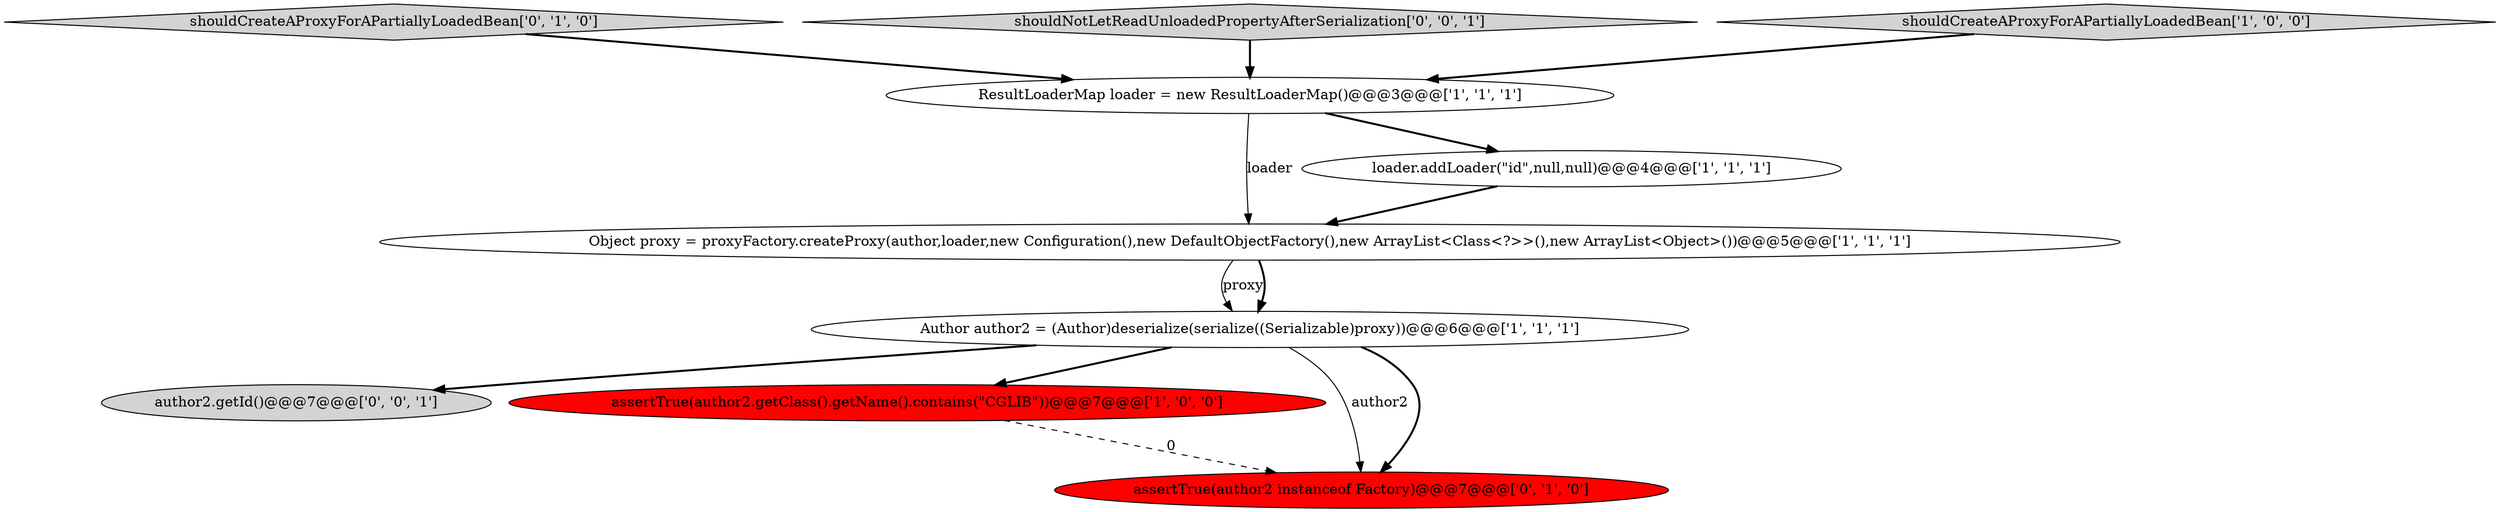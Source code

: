 digraph {
8 [style = filled, label = "author2.getId()@@@7@@@['0', '0', '1']", fillcolor = lightgray, shape = ellipse image = "AAA0AAABBB3BBB"];
4 [style = filled, label = "Author author2 = (Author)deserialize(serialize((Serializable)proxy))@@@6@@@['1', '1', '1']", fillcolor = white, shape = ellipse image = "AAA0AAABBB1BBB"];
7 [style = filled, label = "shouldCreateAProxyForAPartiallyLoadedBean['0', '1', '0']", fillcolor = lightgray, shape = diamond image = "AAA0AAABBB2BBB"];
9 [style = filled, label = "shouldNotLetReadUnloadedPropertyAfterSerialization['0', '0', '1']", fillcolor = lightgray, shape = diamond image = "AAA0AAABBB3BBB"];
5 [style = filled, label = "Object proxy = proxyFactory.createProxy(author,loader,new Configuration(),new DefaultObjectFactory(),new ArrayList<Class<?>>(),new ArrayList<Object>())@@@5@@@['1', '1', '1']", fillcolor = white, shape = ellipse image = "AAA0AAABBB1BBB"];
3 [style = filled, label = "assertTrue(author2.getClass().getName().contains(\"CGLIB\"))@@@7@@@['1', '0', '0']", fillcolor = red, shape = ellipse image = "AAA1AAABBB1BBB"];
0 [style = filled, label = "loader.addLoader(\"id\",null,null)@@@4@@@['1', '1', '1']", fillcolor = white, shape = ellipse image = "AAA0AAABBB1BBB"];
2 [style = filled, label = "ResultLoaderMap loader = new ResultLoaderMap()@@@3@@@['1', '1', '1']", fillcolor = white, shape = ellipse image = "AAA0AAABBB1BBB"];
6 [style = filled, label = "assertTrue(author2 instanceof Factory)@@@7@@@['0', '1', '0']", fillcolor = red, shape = ellipse image = "AAA1AAABBB2BBB"];
1 [style = filled, label = "shouldCreateAProxyForAPartiallyLoadedBean['1', '0', '0']", fillcolor = lightgray, shape = diamond image = "AAA0AAABBB1BBB"];
2->5 [style = solid, label="loader"];
4->8 [style = bold, label=""];
4->3 [style = bold, label=""];
1->2 [style = bold, label=""];
2->0 [style = bold, label=""];
3->6 [style = dashed, label="0"];
5->4 [style = solid, label="proxy"];
4->6 [style = solid, label="author2"];
4->6 [style = bold, label=""];
7->2 [style = bold, label=""];
9->2 [style = bold, label=""];
5->4 [style = bold, label=""];
0->5 [style = bold, label=""];
}
